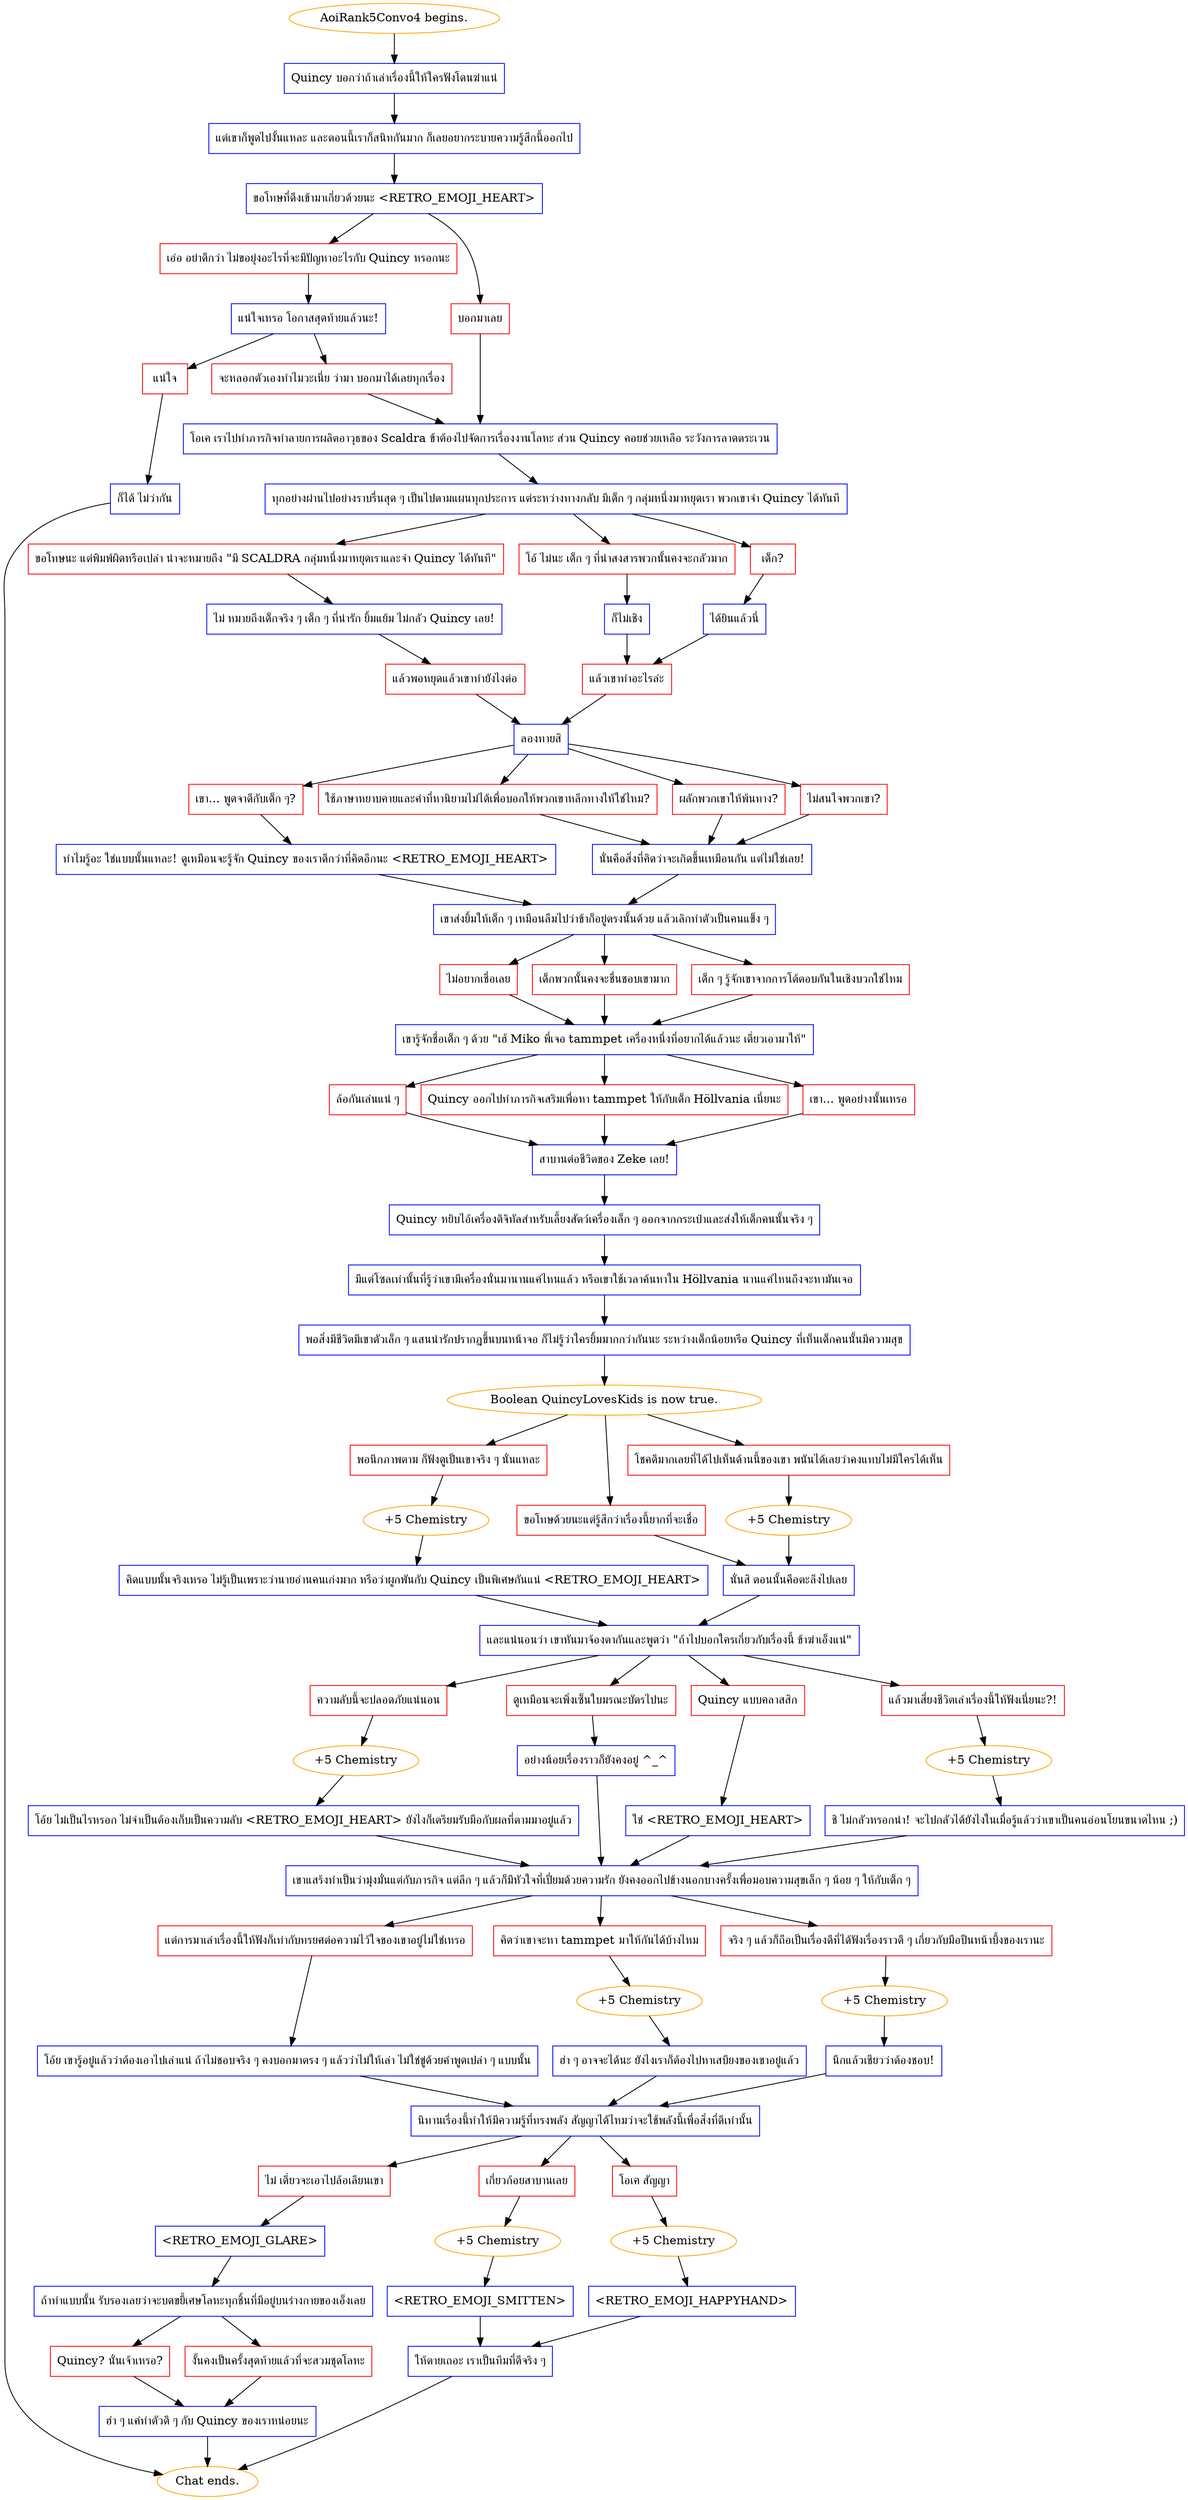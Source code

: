 digraph {
	"AoiRank5Convo4 begins." [color=orange];
		"AoiRank5Convo4 begins." -> j375907890;
	j375907890 [label="Quincy บอกว่าถ้าเล่าเรื่องนี้ให้ใครฟังโดนฆ่าแน่",shape=box,color=blue];
		j375907890 -> j1753253391;
	j1753253391 [label="แต่เขาก็พูดไปงั้นแหละ และตอนนี้เราก็สนิทกันมาก ก็เลยอยากระบายความรู้สึกนี้ออกไป",shape=box,color=blue];
		j1753253391 -> j2324386177;
	j2324386177 [label="ขอโทษที่ดึงเข้ามาเกี่ยวด้วยนะ <RETRO_EMOJI_HEART>",shape=box,color=blue];
		j2324386177 -> j2011762191;
		j2324386177 -> j1240127486;
	j2011762191 [label="เอ่อ อย่าดีกว่า ไม่ขอยุ่งอะไรที่จะมีปัญหาอะไรกับ Quincy หรอกนะ",shape=box,color=red];
		j2011762191 -> j3321190844;
	j1240127486 [label="บอกมาเลย",shape=box,color=red];
		j1240127486 -> j1773803009;
	j3321190844 [label="แน่ใจเหรอ โอกาสสุดท้ายแล้วนะ!",shape=box,color=blue];
		j3321190844 -> j3865852288;
		j3321190844 -> j228038889;
	j1773803009 [label="โอเค เราไปทำภารกิจทำลายการผลิตอาวุธของ Scaldra ข้าต้องไปจัดการเรื่องงานโลหะ ส่วน Quincy คอยช่วยเหลือ ระวังการลาดตระเวน",shape=box,color=blue];
		j1773803009 -> j3252157174;
	j3865852288 [label="จะหลอกตัวเองทำไมวะเนี่ย ว่ามา บอกมาได้เลยทุกเรื่อง",shape=box,color=red];
		j3865852288 -> j1773803009;
	j228038889 [label="แน่ใจ",shape=box,color=red];
		j228038889 -> j3607577287;
	j3252157174 [label="ทุกอย่างผ่านไปอย่างราบรื่นสุด ๆ เป็นไปตามแผนทุกประการ แต่ระหว่างทางกลับ มีเด็ก ๆ กลุ่มหนึ่งมาหยุดเรา พวกเขาจำ Quincy ได้ทันที",shape=box,color=blue];
		j3252157174 -> j1763213043;
		j3252157174 -> j3398610382;
		j3252157174 -> j735046496;
	j3607577287 [label="ก็ได้ ไม่ว่ากัน",shape=box,color=blue];
		j3607577287 -> "Chat ends.";
	j1763213043 [label="ขอโทษนะ แต่พิมพ์ผิดหรือเปล่า น่าจะหมายถึง \"มี SCALDRA กลุ่มหนึ่งมาหยุดเราและจำ Quincy ได้ทันที\"",shape=box,color=red];
		j1763213043 -> j2987439571;
	j3398610382 [label="โอ้ ไม่นะ เด็ก ๆ ที่น่าสงสารพวกนั้นคงจะกลัวมาก",shape=box,color=red];
		j3398610382 -> j1147629588;
	j735046496 [label="เด็ก?",shape=box,color=red];
		j735046496 -> j118579310;
	"Chat ends." [color=orange];
	j2987439571 [label="ไม่ หมายถึงเด็กจริง ๆ เด็ก ๆ ที่น่ารัก ยิ้มแย้ม ไม่กลัว Quincy เลย!",shape=box,color=blue];
		j2987439571 -> j2223919852;
	j1147629588 [label="ก็ไม่เชิง",shape=box,color=blue];
		j1147629588 -> j342204290;
	j118579310 [label="ได้ยินแล้วนี่",shape=box,color=blue];
		j118579310 -> j342204290;
	j2223919852 [label="แล้วพอหยุดแล้วเขาทำยังไงต่อ",shape=box,color=red];
		j2223919852 -> j2660479011;
	j342204290 [label="แล้วเขาทำอะไรล่ะ",shape=box,color=red];
		j342204290 -> j2660479011;
	j2660479011 [label="ลองทายสิ",shape=box,color=blue];
		j2660479011 -> j2740955156;
		j2660479011 -> j1592093163;
		j2660479011 -> j2527265622;
		j2660479011 -> j1863922946;
	j2740955156 [label="ใช้ภาษาหยาบคายและคำที่หานิยามไม่ได้เพื่อบอกให้พวกเขาหลีกทางให้ใช่ไหม?",shape=box,color=red];
		j2740955156 -> j963799680;
	j1592093163 [label="ผลักพวกเขาให้พ้นทาง?",shape=box,color=red];
		j1592093163 -> j963799680;
	j2527265622 [label="ไม่สนใจพวกเขา?",shape=box,color=red];
		j2527265622 -> j963799680;
	j1863922946 [label="เขา... พูดจาดีกับเด็ก ๆ?",shape=box,color=red];
		j1863922946 -> j3981188608;
	j963799680 [label="นั่นคือสิ่งที่คิดว่าจะเกิดขึ้นเหมือนกัน แต่ไม่ใช่เลย!",shape=box,color=blue];
		j963799680 -> j2367701525;
	j3981188608 [label="ทำไมรู้อะ ใช่แบบนั้นแหละ! ดูเหมือนจะรู้จัก Quincy ของเราดีกว่าที่คิดอีกนะ <RETRO_EMOJI_HEART>",shape=box,color=blue];
		j3981188608 -> j2367701525;
	j2367701525 [label="เขาส่งยิ้มให้เด็ก ๆ เหมือนลืมไปว่าข้าก็อยู่ตรงนั้นด้วย แล้วเลิกทำตัวเป็นคนแข็ง ๆ",shape=box,color=blue];
		j2367701525 -> j1484008551;
		j2367701525 -> j85160911;
		j2367701525 -> j1758847581;
	j1484008551 [label="เด็กพวกนั้นคงจะชื่นชอบเขามาก",shape=box,color=red];
		j1484008551 -> j851743047;
	j85160911 [label="เด็ก ๆ รู้จักเขาจากการโต้ตอบกันในเชิงบวกใช่ไหม",shape=box,color=red];
		j85160911 -> j851743047;
	j1758847581 [label="ไม่อยากเชื่อเลย",shape=box,color=red];
		j1758847581 -> j851743047;
	j851743047 [label="เขารู้จักชื่อเด็ก ๆ ด้วย \"เฮ้ Miko พี่เจอ tammpet เครื่องหนึ่งที่อยากได้แล้วนะ เดี๋ยวเอามาให้\"",shape=box,color=blue];
		j851743047 -> j153849833;
		j851743047 -> j4098040225;
		j851743047 -> j1372131815;
	j153849833 [label="Quincy ออกไปทำภารกิจเสริมเพื่อหา tammpet ให้กับเด็ก Höllvania เนี่ยนะ",shape=box,color=red];
		j153849833 -> j2402097125;
	j4098040225 [label="เขา... พูดอย่างนั้นเหรอ",shape=box,color=red];
		j4098040225 -> j2402097125;
	j1372131815 [label="ล้อกันเล่นแน่ ๆ",shape=box,color=red];
		j1372131815 -> j2402097125;
	j2402097125 [label="สาบานต่อชีวิตของ Zeke เลย!",shape=box,color=blue];
		j2402097125 -> j4036801264;
	j4036801264 [label="Quincy หยิบไอ้เครื่องดิจิทัลสำหรับเลี้ยงสัตว์เครื่องเล็ก ๆ ออกจากกระเป๋าและส่งให้เด็กคนนั้นจริง ๆ",shape=box,color=blue];
		j4036801264 -> j3999993171;
	j3999993171 [label="มีแต่โซลเท่านั้นที่รู้ว่าเขามีเครื่องนั่นมานานแค่ไหนแล้ว หรือเขาใช้เวลาค้นหาใน Höllvania นานแค่ไหนถึงจะหามันเจอ",shape=box,color=blue];
		j3999993171 -> j661631666;
	j661631666 [label="พอสิ่งมีชีวิตมีเขาตัวเล็ก ๆ แสนน่ารักปรากฎขึ้นบนหน้าจอ ก็ไม่รู้ว่าใครยิ้มมากกว่ากันนะ ระหว่างเด็กน้อยหรือ Quincy ที่เห็นเด็กคนนั้นมีความสุข",shape=box,color=blue];
		j661631666 -> j3972133901;
	j3972133901 [label="Boolean QuincyLovesKids is now true.",color=orange];
		j3972133901 -> j1493188979;
		j3972133901 -> j786075535;
		j3972133901 -> j2050620625;
	j1493188979 [label="พอนึกภาพตาม ก็ฟังดูเป็นเขาจริง ๆ นั่นแหละ",shape=box,color=red];
		j1493188979 -> j3679876136;
	j786075535 [label="ขอโทษด้วยนะแต่รู้สึกว่าเรื่องนี้ยากที่จะเชื่อ",shape=box,color=red];
		j786075535 -> j3407216740;
	j2050620625 [label="โชคดีมากเลยที่ได้ไปเห็นด้านนี้ของเขา พนันได้เลยว่าคงแทบไม่มีใครได้เห็น",shape=box,color=red];
		j2050620625 -> j1764111598;
	j3679876136 [label="+5 Chemistry",color=orange];
		j3679876136 -> j3381263873;
	j3407216740 [label="นั่นสิ ตอนนั้นคือตะลึงไปเลย",shape=box,color=blue];
		j3407216740 -> j3841004741;
	j1764111598 [label="+5 Chemistry",color=orange];
		j1764111598 -> j3407216740;
	j3381263873 [label="คิดแบบนั้นจริงเหรอ ไม่รู้เป็นเพราะว่านายอ่านคนเก่งมาก หรือว่าผูกพันกับ Quincy เป็นพิเศษกันแน่ <RETRO_EMOJI_HEART>",shape=box,color=blue];
		j3381263873 -> j3841004741;
	j3841004741 [label="และแน่นอนว่า เขาหันมาจ้องตากันและพูดว่า \"ถ้าไปบอกใครเกี่ยวกับเรื่องนี้ ข้าฆ่าเอ็งแน่\"",shape=box,color=blue];
		j3841004741 -> j2196913038;
		j3841004741 -> j3394660901;
		j3841004741 -> j3654954581;
		j3841004741 -> j4238969944;
	j2196913038 [label="Quincy แบบคลาสสิก",shape=box,color=red];
		j2196913038 -> j3031845474;
	j3394660901 [label="แล้วมาเสี่ยงชีวิตเล่าเรื่องนี้ให้ฟังเนี่ยนะ?!",shape=box,color=red];
		j3394660901 -> j714672902;
	j3654954581 [label="ความลับนี้จะปลอดภัยแน่นอน",shape=box,color=red];
		j3654954581 -> j124676564;
	j4238969944 [label="ดูเหมือนจะเพิ่งเซ็นใบมรณะบัตรไปนะ",shape=box,color=red];
		j4238969944 -> j3605535373;
	j3031845474 [label="ใช่ <RETRO_EMOJI_HEART>",shape=box,color=blue];
		j3031845474 -> j722219617;
	j714672902 [label="+5 Chemistry",color=orange];
		j714672902 -> j1797390614;
	j124676564 [label="+5 Chemistry",color=orange];
		j124676564 -> j3613240916;
	j3605535373 [label="อย่างน้อยเรื่องราวก็ยังคงอยู่ ^_^",shape=box,color=blue];
		j3605535373 -> j722219617;
	j722219617 [label="เขาแสร้งทำเป็นว่ามุ่งมั่นแต่กับภารกิจ แต่ลึก ๆ แล้วก็มีหัวใจที่เปี่ยมด้วยความรัก ยังคงออกไปข้างนอกบางครั้งเพื่อมอบความสุขเล็ก ๆ น้อย ๆ ให้กับเด็ก ๆ",shape=box,color=blue];
		j722219617 -> j2503429658;
		j722219617 -> j997823139;
		j722219617 -> j4145247483;
	j1797390614 [label="ชิ ไม่กลัวหรอกน่า! จะไปกลัวได้ยังไงในเมื่อรู้แล้วว่าเขาเป็นคนอ่อนโยนขนาดไหน ;)",shape=box,color=blue];
		j1797390614 -> j722219617;
	j3613240916 [label="โอ้ย ไม่เป็นไรหรอก ไม่จำเป็นต้องเก็บเป็นความลับ <RETRO_EMOJI_HEART> ยังไงก็เตรียมรับมือกับผลที่ตามมาอยู่แล้ว",shape=box,color=blue];
		j3613240916 -> j722219617;
	j2503429658 [label="คิดว่าเขาจะหา tammpet มาให้กันได้บ้างไหม",shape=box,color=red];
		j2503429658 -> j531190521;
	j997823139 [label="จริง ๆ แล้วก็ถือเป็นเรื่องดีที่ได้ฟังเรื่องราวดี ๆ เกี่ยวกับมือปืนหน้าบึ้งของเรานะ",shape=box,color=red];
		j997823139 -> j2599147488;
	j4145247483 [label="แต่การมาเล่าเรื่องนี้ให้ฟังก็เท่ากับทรยศต่อความไว้ใจของเขาอยู่ไม่ใช่เหรอ",shape=box,color=red];
		j4145247483 -> j822413557;
	j531190521 [label="+5 Chemistry",color=orange];
		j531190521 -> j582916527;
	j2599147488 [label="+5 Chemistry",color=orange];
		j2599147488 -> j2170531054;
	j822413557 [label="โอ้ย เขารู้อยู่แล้วว่าต้องเอาไปเล่าแน่ ถ้าไม่ชอบจริง ๆ คงบอกมาตรง ๆ แล้วว่าไม่ให้เล่า ไม่ใช่ขู่ด้วยคำพูดเปล่า ๆ แบบนั้น",shape=box,color=blue];
		j822413557 -> j1357367425;
	j582916527 [label="ฮ่า ๆ อาจจะได้นะ ยังไงเราก็ต้องไปหาเสบียงของเขาอยู่แล้ว",shape=box,color=blue];
		j582916527 -> j1357367425;
	j2170531054 [label="นึกแล้วเชียวว่าต้องชอบ!",shape=box,color=blue];
		j2170531054 -> j1357367425;
	j1357367425 [label="นิทานเรื่องนี้ทำให้มีความรู้ที่ทรงพลัง สัญญาได้ไหมว่าจะใช้พลังนี้เพื่อสิ่งที่ดีเท่านั้น",shape=box,color=blue];
		j1357367425 -> j1127797979;
		j1357367425 -> j323135041;
		j1357367425 -> j1494310105;
	j1127797979 [label="โอเค สัญญา",shape=box,color=red];
		j1127797979 -> j2514959968;
	j323135041 [label="เกี่ยวก้อยสาบานเลย",shape=box,color=red];
		j323135041 -> j3341353905;
	j1494310105 [label="ไม่ เดี๋ยวจะเอาไปล้อเลียนเขา",shape=box,color=red];
		j1494310105 -> j3067149136;
	j2514959968 [label="+5 Chemistry",color=orange];
		j2514959968 -> j2101533671;
	j3341353905 [label="+5 Chemistry",color=orange];
		j3341353905 -> j3923737048;
	j3067149136 [label="<RETRO_EMOJI_GLARE>",shape=box,color=blue];
		j3067149136 -> j3001777833;
	j2101533671 [label="<RETRO_EMOJI_HAPPYHAND>",shape=box,color=blue];
		j2101533671 -> j3156291174;
	j3923737048 [label="<RETRO_EMOJI_SMITTEN>",shape=box,color=blue];
		j3923737048 -> j3156291174;
	j3001777833 [label="ถ้าทำแบบนั้น รับรองเลยว่าจะบดขยี้เศษโลหะทุกชิ้นที่มีอยู่บนร่างกายของเอ็งเลย",shape=box,color=blue];
		j3001777833 -> j2420545904;
		j3001777833 -> j1955306608;
	j3156291174 [label="ให้ตายเถอะ เราเป็นทีมที่ดีจริง ๆ",shape=box,color=blue];
		j3156291174 -> "Chat ends.";
	j2420545904 [label="Quincy? นั่นเจ้าเหรอ?",shape=box,color=red];
		j2420545904 -> j1033120518;
	j1955306608 [label="งั้นคงเป็นครั้งสุดท้ายแล้วที่จะสวมชุดโลหะ",shape=box,color=red];
		j1955306608 -> j1033120518;
	j1033120518 [label="ฮ่า ๆ แค่ทำตัวดี ๆ กับ Quincy ของเราหน่อยนะ",shape=box,color=blue];
		j1033120518 -> "Chat ends.";
}